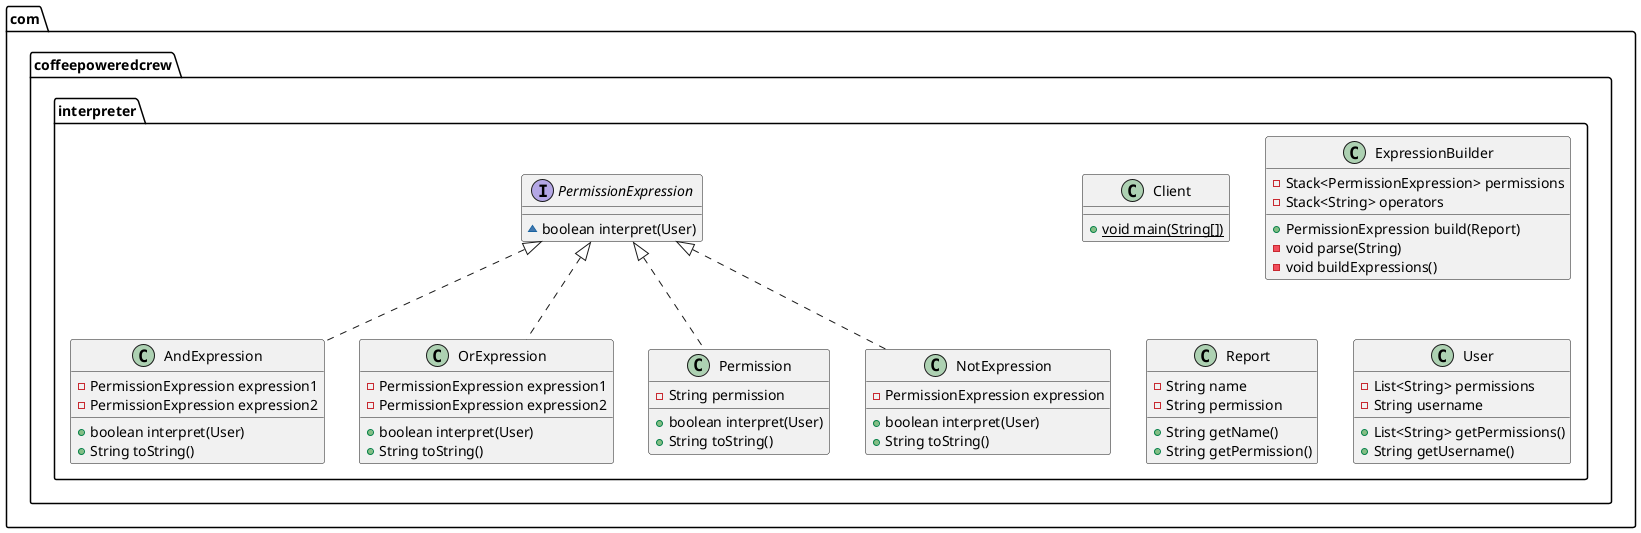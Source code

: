 @startuml
interface com.coffeepoweredcrew.interpreter.PermissionExpression {
~ boolean interpret(User)
}
class com.coffeepoweredcrew.interpreter.Client {
+ {static} void main(String[])
}
class com.coffeepoweredcrew.interpreter.AndExpression {
- PermissionExpression expression1
- PermissionExpression expression2
+ boolean interpret(User)
+ String toString()
}
class com.coffeepoweredcrew.interpreter.ExpressionBuilder {
- Stack<PermissionExpression> permissions
- Stack<String> operators
+ PermissionExpression build(Report)
- void parse(String)
- void buildExpressions()
}
class com.coffeepoweredcrew.interpreter.Report {
- String name
- String permission
+ String getName()
+ String getPermission()
}
class com.coffeepoweredcrew.interpreter.OrExpression {
- PermissionExpression expression1
- PermissionExpression expression2
+ boolean interpret(User)
+ String toString()
}
class com.coffeepoweredcrew.interpreter.Permission {
- String permission
+ boolean interpret(User)
+ String toString()
}
class com.coffeepoweredcrew.interpreter.User {
- List<String> permissions
- String username
+ List<String> getPermissions()
+ String getUsername()
}
class com.coffeepoweredcrew.interpreter.NotExpression {
- PermissionExpression expression
+ boolean interpret(User)
+ String toString()
}


com.coffeepoweredcrew.interpreter.PermissionExpression <|.. com.coffeepoweredcrew.interpreter.AndExpression
com.coffeepoweredcrew.interpreter.PermissionExpression <|.. com.coffeepoweredcrew.interpreter.OrExpression
com.coffeepoweredcrew.interpreter.PermissionExpression <|.. com.coffeepoweredcrew.interpreter.Permission
com.coffeepoweredcrew.interpreter.PermissionExpression <|.. com.coffeepoweredcrew.interpreter.NotExpression
@enduml